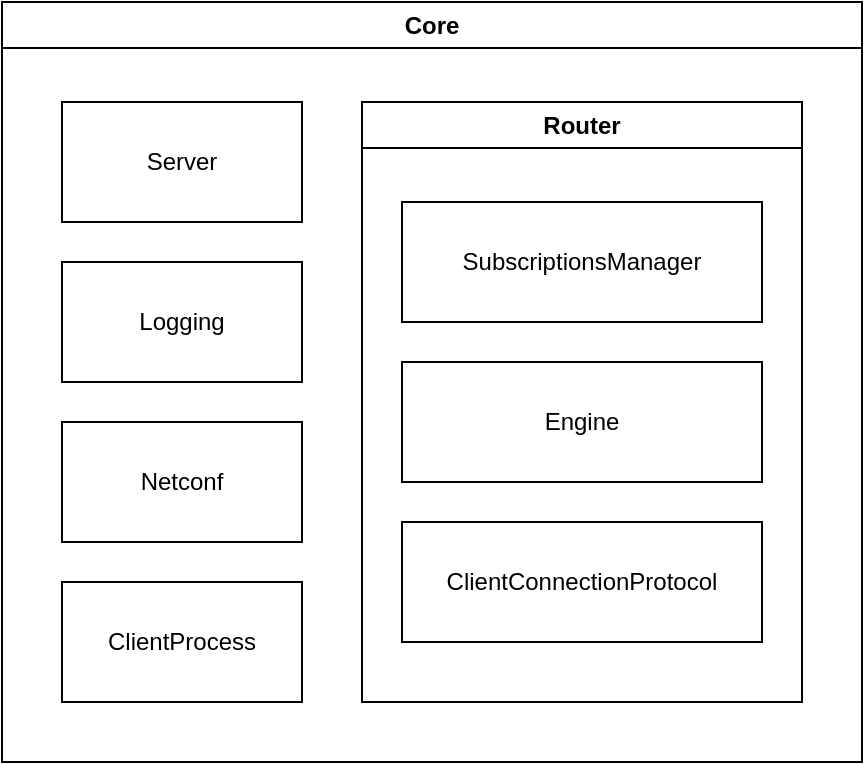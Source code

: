 <mxfile version="22.1.16" type="device">
  <diagram name="Seite-1" id="sJSuZizR5m4WJIa6Y1X_">
    <mxGraphModel dx="1098" dy="988" grid="1" gridSize="10" guides="1" tooltips="1" connect="1" arrows="1" fold="1" page="1" pageScale="1" pageWidth="827" pageHeight="1169" math="0" shadow="0">
      <root>
        <mxCell id="0" />
        <mxCell id="1" parent="0" />
        <mxCell id="h0UpDDoDqKxpgdb2_4xz-1" value="Core" style="swimlane;whiteSpace=wrap;html=1;" vertex="1" parent="1">
          <mxGeometry x="100" y="180" width="430" height="380" as="geometry" />
        </mxCell>
        <mxCell id="h0UpDDoDqKxpgdb2_4xz-2" value="Server" style="rounded=0;whiteSpace=wrap;html=1;" vertex="1" parent="h0UpDDoDqKxpgdb2_4xz-1">
          <mxGeometry x="30" y="50" width="120" height="60" as="geometry" />
        </mxCell>
        <mxCell id="h0UpDDoDqKxpgdb2_4xz-5" value="Logging" style="rounded=0;whiteSpace=wrap;html=1;" vertex="1" parent="h0UpDDoDqKxpgdb2_4xz-1">
          <mxGeometry x="30" y="130" width="120" height="60" as="geometry" />
        </mxCell>
        <mxCell id="h0UpDDoDqKxpgdb2_4xz-3" value="Netconf" style="rounded=0;whiteSpace=wrap;html=1;" vertex="1" parent="h0UpDDoDqKxpgdb2_4xz-1">
          <mxGeometry x="30" y="210" width="120" height="60" as="geometry" />
        </mxCell>
        <mxCell id="h0UpDDoDqKxpgdb2_4xz-8" value="Router" style="swimlane;whiteSpace=wrap;html=1;" vertex="1" parent="h0UpDDoDqKxpgdb2_4xz-1">
          <mxGeometry x="180" y="50" width="220" height="300" as="geometry" />
        </mxCell>
        <mxCell id="h0UpDDoDqKxpgdb2_4xz-7" value="SubscriptionsManager" style="rounded=0;whiteSpace=wrap;html=1;" vertex="1" parent="h0UpDDoDqKxpgdb2_4xz-8">
          <mxGeometry x="20" y="50" width="180" height="60" as="geometry" />
        </mxCell>
        <mxCell id="h0UpDDoDqKxpgdb2_4xz-10" value="Engine" style="rounded=0;whiteSpace=wrap;html=1;" vertex="1" parent="h0UpDDoDqKxpgdb2_4xz-8">
          <mxGeometry x="20" y="130" width="180" height="60" as="geometry" />
        </mxCell>
        <mxCell id="h0UpDDoDqKxpgdb2_4xz-4" value="ClientConnectionProtocol" style="rounded=0;whiteSpace=wrap;html=1;" vertex="1" parent="h0UpDDoDqKxpgdb2_4xz-8">
          <mxGeometry x="20" y="210" width="180" height="60" as="geometry" />
        </mxCell>
        <mxCell id="h0UpDDoDqKxpgdb2_4xz-13" value="ClientProcess" style="rounded=0;whiteSpace=wrap;html=1;" vertex="1" parent="h0UpDDoDqKxpgdb2_4xz-1">
          <mxGeometry x="30" y="290" width="120" height="60" as="geometry" />
        </mxCell>
      </root>
    </mxGraphModel>
  </diagram>
</mxfile>
